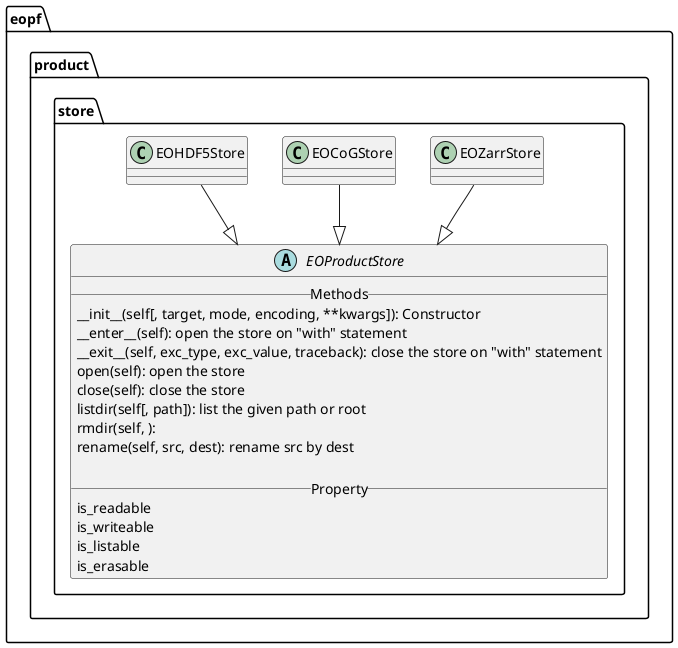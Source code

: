 @startuml
package eopf.product.store
{

    ' inspired by fsspec.spec.AbstractFileSystem
    abstract EOProductStore {
        __ Methods __
        __init__(self[, target, mode, encoding, **kwargs]): Constructor
        __enter__(self): open the store on "with" statement
        __exit__(self, exc_type, exc_value, traceback): close the store on "with" statement
        open(self): open the store
        close(self): close the store
        listdir(self[, path]): list the given path or root
        rmdir(self, ):
        rename(self, src, dest): rename src by dest

        __ Property __
        is_readable
        is_writeable
        is_listable
        is_erasable
    }

    EOZarrStore --|> EOProductStore
    EOCoGStore --|> EOProductStore
    EOHDF5Store --|> EOProductStore
}
@enduml

